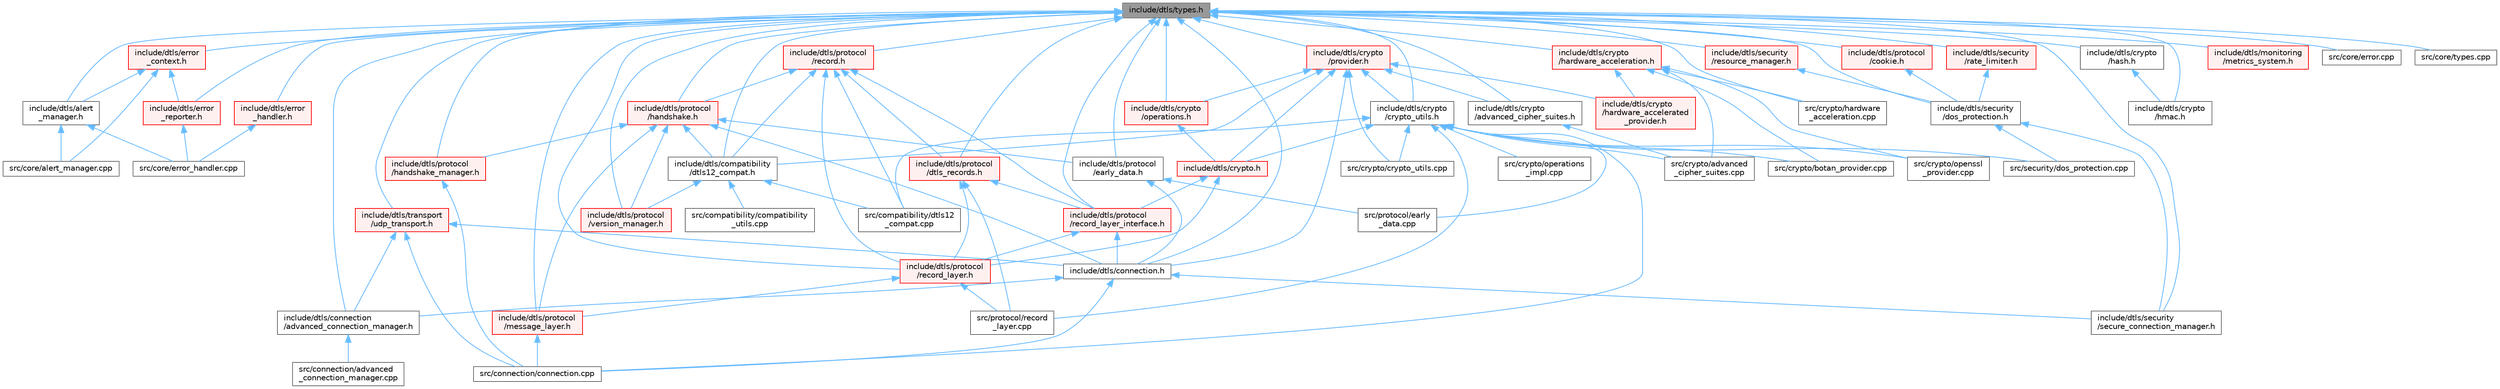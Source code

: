 digraph "include/dtls/types.h"
{
 // LATEX_PDF_SIZE
  bgcolor="transparent";
  edge [fontname=Helvetica,fontsize=10,labelfontname=Helvetica,labelfontsize=10];
  node [fontname=Helvetica,fontsize=10,shape=box,height=0.2,width=0.4];
  Node1 [id="Node000001",label="include/dtls/types.h",height=0.2,width=0.4,color="gray40", fillcolor="grey60", style="filled", fontcolor="black",tooltip="Core DTLS v1.3 Protocol Types and Constants."];
  Node1 -> Node2 [id="edge1_Node000001_Node000002",dir="back",color="steelblue1",style="solid",tooltip=" "];
  Node2 [id="Node000002",label="include/dtls/alert\l_manager.h",height=0.2,width=0.4,color="grey40", fillcolor="white", style="filled",URL="$alert__manager_8h.html",tooltip=" "];
  Node2 -> Node3 [id="edge2_Node000002_Node000003",dir="back",color="steelblue1",style="solid",tooltip=" "];
  Node3 [id="Node000003",label="src/core/alert_manager.cpp",height=0.2,width=0.4,color="grey40", fillcolor="white", style="filled",URL="$alert__manager_8cpp.html",tooltip=" "];
  Node2 -> Node4 [id="edge3_Node000002_Node000004",dir="back",color="steelblue1",style="solid",tooltip=" "];
  Node4 [id="Node000004",label="src/core/error_handler.cpp",height=0.2,width=0.4,color="grey40", fillcolor="white", style="filled",URL="$error__handler_8cpp.html",tooltip=" "];
  Node1 -> Node5 [id="edge4_Node000001_Node000005",dir="back",color="steelblue1",style="solid",tooltip=" "];
  Node5 [id="Node000005",label="include/dtls/compatibility\l/dtls12_compat.h",height=0.2,width=0.4,color="grey40", fillcolor="white", style="filled",URL="$dtls12__compat_8h.html",tooltip="DTLS 1.2 Backward Compatibility Layer."];
  Node5 -> Node6 [id="edge5_Node000005_Node000006",dir="back",color="steelblue1",style="solid",tooltip=" "];
  Node6 [id="Node000006",label="include/dtls/protocol\l/version_manager.h",height=0.2,width=0.4,color="red", fillcolor="#FFF0F0", style="filled",URL="$version__manager_8h.html",tooltip=" "];
  Node5 -> Node8 [id="edge6_Node000005_Node000008",dir="back",color="steelblue1",style="solid",tooltip=" "];
  Node8 [id="Node000008",label="src/compatibility/compatibility\l_utils.cpp",height=0.2,width=0.4,color="grey40", fillcolor="white", style="filled",URL="$compatibility__utils_8cpp.html",tooltip="Minimal compatibility utilities implementation."];
  Node5 -> Node9 [id="edge7_Node000005_Node000009",dir="back",color="steelblue1",style="solid",tooltip=" "];
  Node9 [id="Node000009",label="src/compatibility/dtls12\l_compat.cpp",height=0.2,width=0.4,color="grey40", fillcolor="white", style="filled",URL="$dtls12__compat_8cpp.html",tooltip="Implementation of DTLS 1.2 Backward Compatibility Layer."];
  Node1 -> Node10 [id="edge8_Node000001_Node000010",dir="back",color="steelblue1",style="solid",tooltip=" "];
  Node10 [id="Node000010",label="include/dtls/connection.h",height=0.2,width=0.4,color="grey40", fillcolor="white", style="filled",URL="$connection_8h.html",tooltip="DTLS v1.3 Connection Management API."];
  Node10 -> Node11 [id="edge9_Node000010_Node000011",dir="back",color="steelblue1",style="solid",tooltip=" "];
  Node11 [id="Node000011",label="include/dtls/connection\l/advanced_connection_manager.h",height=0.2,width=0.4,color="grey40", fillcolor="white", style="filled",URL="$advanced__connection__manager_8h.html",tooltip="Advanced connection pooling and management for DTLS v1.3."];
  Node11 -> Node12 [id="edge10_Node000011_Node000012",dir="back",color="steelblue1",style="solid",tooltip=" "];
  Node12 [id="Node000012",label="src/connection/advanced\l_connection_manager.cpp",height=0.2,width=0.4,color="grey40", fillcolor="white", style="filled",URL="$advanced__connection__manager_8cpp.html",tooltip="Implementation of advanced connection pooling and management."];
  Node10 -> Node13 [id="edge11_Node000010_Node000013",dir="back",color="steelblue1",style="solid",tooltip=" "];
  Node13 [id="Node000013",label="include/dtls/security\l/secure_connection_manager.h",height=0.2,width=0.4,color="grey40", fillcolor="white", style="filled",URL="$secure__connection__manager_8h.html",tooltip=" "];
  Node10 -> Node14 [id="edge12_Node000010_Node000014",dir="back",color="steelblue1",style="solid",tooltip=" "];
  Node14 [id="Node000014",label="src/connection/connection.cpp",height=0.2,width=0.4,color="grey40", fillcolor="white", style="filled",URL="$connection_8cpp.html",tooltip=" "];
  Node1 -> Node11 [id="edge13_Node000001_Node000011",dir="back",color="steelblue1",style="solid",tooltip=" "];
  Node1 -> Node15 [id="edge14_Node000001_Node000015",dir="back",color="steelblue1",style="solid",tooltip=" "];
  Node15 [id="Node000015",label="include/dtls/crypto\l/advanced_cipher_suites.h",height=0.2,width=0.4,color="grey40", fillcolor="white", style="filled",URL="$advanced__cipher__suites_8h.html",tooltip="Advanced cipher suite support for DTLS v1.3."];
  Node15 -> Node16 [id="edge15_Node000015_Node000016",dir="back",color="steelblue1",style="solid",tooltip=" "];
  Node16 [id="Node000016",label="src/crypto/advanced\l_cipher_suites.cpp",height=0.2,width=0.4,color="grey40", fillcolor="white", style="filled",URL="$advanced__cipher__suites_8cpp.html",tooltip="Implementation of advanced cipher suite support for DTLS v1.3."];
  Node1 -> Node17 [id="edge16_Node000001_Node000017",dir="back",color="steelblue1",style="solid",tooltip=" "];
  Node17 [id="Node000017",label="include/dtls/crypto\l/crypto_utils.h",height=0.2,width=0.4,color="grey40", fillcolor="white", style="filled",URL="$crypto__utils_8h.html",tooltip=" "];
  Node17 -> Node18 [id="edge17_Node000017_Node000018",dir="back",color="steelblue1",style="solid",tooltip=" "];
  Node18 [id="Node000018",label="include/dtls/crypto.h",height=0.2,width=0.4,color="red", fillcolor="#FFF0F0", style="filled",URL="$crypto_8h.html",tooltip=" "];
  Node18 -> Node19 [id="edge18_Node000018_Node000019",dir="back",color="steelblue1",style="solid",tooltip=" "];
  Node19 [id="Node000019",label="include/dtls/protocol\l/record_layer.h",height=0.2,width=0.4,color="red", fillcolor="#FFF0F0", style="filled",URL="$record__layer_8h.html",tooltip=" "];
  Node19 -> Node20 [id="edge19_Node000019_Node000020",dir="back",color="steelblue1",style="solid",tooltip=" "];
  Node20 [id="Node000020",label="include/dtls/protocol\l/message_layer.h",height=0.2,width=0.4,color="red", fillcolor="#FFF0F0", style="filled",URL="$message__layer_8h.html",tooltip=" "];
  Node20 -> Node14 [id="edge20_Node000020_Node000014",dir="back",color="steelblue1",style="solid",tooltip=" "];
  Node19 -> Node24 [id="edge21_Node000019_Node000024",dir="back",color="steelblue1",style="solid",tooltip=" "];
  Node24 [id="Node000024",label="src/protocol/record\l_layer.cpp",height=0.2,width=0.4,color="grey40", fillcolor="white", style="filled",URL="$record__layer_8cpp.html",tooltip=" "];
  Node18 -> Node25 [id="edge22_Node000018_Node000025",dir="back",color="steelblue1",style="solid",tooltip=" "];
  Node25 [id="Node000025",label="include/dtls/protocol\l/record_layer_interface.h",height=0.2,width=0.4,color="red", fillcolor="#FFF0F0", style="filled",URL="$record__layer__interface_8h.html",tooltip=" "];
  Node25 -> Node10 [id="edge23_Node000025_Node000010",dir="back",color="steelblue1",style="solid",tooltip=" "];
  Node25 -> Node19 [id="edge24_Node000025_Node000019",dir="back",color="steelblue1",style="solid",tooltip=" "];
  Node17 -> Node9 [id="edge25_Node000017_Node000009",dir="back",color="steelblue1",style="solid",tooltip=" "];
  Node17 -> Node14 [id="edge26_Node000017_Node000014",dir="back",color="steelblue1",style="solid",tooltip=" "];
  Node17 -> Node16 [id="edge27_Node000017_Node000016",dir="back",color="steelblue1",style="solid",tooltip=" "];
  Node17 -> Node31 [id="edge28_Node000017_Node000031",dir="back",color="steelblue1",style="solid",tooltip=" "];
  Node31 [id="Node000031",label="src/crypto/botan_provider.cpp",height=0.2,width=0.4,color="grey40", fillcolor="white", style="filled",URL="$botan__provider_8cpp.html",tooltip=" "];
  Node17 -> Node32 [id="edge29_Node000017_Node000032",dir="back",color="steelblue1",style="solid",tooltip=" "];
  Node32 [id="Node000032",label="src/crypto/crypto_utils.cpp",height=0.2,width=0.4,color="grey40", fillcolor="white", style="filled",URL="$crypto__utils_8cpp.html",tooltip=" "];
  Node17 -> Node33 [id="edge30_Node000017_Node000033",dir="back",color="steelblue1",style="solid",tooltip=" "];
  Node33 [id="Node000033",label="src/crypto/openssl\l_provider.cpp",height=0.2,width=0.4,color="grey40", fillcolor="white", style="filled",URL="$openssl__provider_8cpp.html",tooltip=" "];
  Node17 -> Node34 [id="edge31_Node000017_Node000034",dir="back",color="steelblue1",style="solid",tooltip=" "];
  Node34 [id="Node000034",label="src/crypto/operations\l_impl.cpp",height=0.2,width=0.4,color="grey40", fillcolor="white", style="filled",URL="$operations__impl_8cpp.html",tooltip=" "];
  Node17 -> Node35 [id="edge32_Node000017_Node000035",dir="back",color="steelblue1",style="solid",tooltip=" "];
  Node35 [id="Node000035",label="src/protocol/early\l_data.cpp",height=0.2,width=0.4,color="grey40", fillcolor="white", style="filled",URL="$early__data_8cpp.html",tooltip=" "];
  Node17 -> Node24 [id="edge33_Node000017_Node000024",dir="back",color="steelblue1",style="solid",tooltip=" "];
  Node17 -> Node36 [id="edge34_Node000017_Node000036",dir="back",color="steelblue1",style="solid",tooltip=" "];
  Node36 [id="Node000036",label="src/security/dos_protection.cpp",height=0.2,width=0.4,color="grey40", fillcolor="white", style="filled",URL="$security_2dos__protection_8cpp.html",tooltip=" "];
  Node1 -> Node37 [id="edge35_Node000001_Node000037",dir="back",color="steelblue1",style="solid",tooltip=" "];
  Node37 [id="Node000037",label="include/dtls/crypto\l/hardware_acceleration.h",height=0.2,width=0.4,color="red", fillcolor="#FFF0F0", style="filled",URL="$hardware__acceleration_8h.html",tooltip=" "];
  Node37 -> Node38 [id="edge36_Node000037_Node000038",dir="back",color="steelblue1",style="solid",tooltip=" "];
  Node38 [id="Node000038",label="include/dtls/crypto\l/hardware_accelerated\l_provider.h",height=0.2,width=0.4,color="red", fillcolor="#FFF0F0", style="filled",URL="$hardware__accelerated__provider_8h.html",tooltip=" "];
  Node37 -> Node16 [id="edge37_Node000037_Node000016",dir="back",color="steelblue1",style="solid",tooltip=" "];
  Node37 -> Node31 [id="edge38_Node000037_Node000031",dir="back",color="steelblue1",style="solid",tooltip=" "];
  Node37 -> Node42 [id="edge39_Node000037_Node000042",dir="back",color="steelblue1",style="solid",tooltip=" "];
  Node42 [id="Node000042",label="src/crypto/hardware\l_acceleration.cpp",height=0.2,width=0.4,color="grey40", fillcolor="white", style="filled",URL="$hardware__acceleration_8cpp.html",tooltip="Hardware acceleration detection and management implementation."];
  Node37 -> Node33 [id="edge40_Node000037_Node000033",dir="back",color="steelblue1",style="solid",tooltip=" "];
  Node1 -> Node43 [id="edge41_Node000001_Node000043",dir="back",color="steelblue1",style="solid",tooltip=" "];
  Node43 [id="Node000043",label="include/dtls/crypto\l/hash.h",height=0.2,width=0.4,color="grey40", fillcolor="white", style="filled",URL="$hash_8h.html",tooltip=" "];
  Node43 -> Node44 [id="edge42_Node000043_Node000044",dir="back",color="steelblue1",style="solid",tooltip=" "];
  Node44 [id="Node000044",label="include/dtls/crypto\l/hmac.h",height=0.2,width=0.4,color="grey40", fillcolor="white", style="filled",URL="$hmac_8h.html",tooltip=" "];
  Node1 -> Node44 [id="edge43_Node000001_Node000044",dir="back",color="steelblue1",style="solid",tooltip=" "];
  Node1 -> Node45 [id="edge44_Node000001_Node000045",dir="back",color="steelblue1",style="solid",tooltip=" "];
  Node45 [id="Node000045",label="include/dtls/crypto\l/operations.h",height=0.2,width=0.4,color="red", fillcolor="#FFF0F0", style="filled",URL="$operations_8h.html",tooltip=" "];
  Node45 -> Node18 [id="edge45_Node000045_Node000018",dir="back",color="steelblue1",style="solid",tooltip=" "];
  Node1 -> Node47 [id="edge46_Node000001_Node000047",dir="back",color="steelblue1",style="solid",tooltip=" "];
  Node47 [id="Node000047",label="include/dtls/crypto\l/provider.h",height=0.2,width=0.4,color="red", fillcolor="#FFF0F0", style="filled",URL="$provider_8h.html",tooltip="DTLS v1.3 Cryptographic Provider Interface."];
  Node47 -> Node5 [id="edge47_Node000047_Node000005",dir="back",color="steelblue1",style="solid",tooltip=" "];
  Node47 -> Node10 [id="edge48_Node000047_Node000010",dir="back",color="steelblue1",style="solid",tooltip=" "];
  Node47 -> Node18 [id="edge49_Node000047_Node000018",dir="back",color="steelblue1",style="solid",tooltip=" "];
  Node47 -> Node15 [id="edge50_Node000047_Node000015",dir="back",color="steelblue1",style="solid",tooltip=" "];
  Node47 -> Node17 [id="edge51_Node000047_Node000017",dir="back",color="steelblue1",style="solid",tooltip=" "];
  Node47 -> Node38 [id="edge52_Node000047_Node000038",dir="back",color="steelblue1",style="solid",tooltip=" "];
  Node47 -> Node45 [id="edge53_Node000047_Node000045",dir="back",color="steelblue1",style="solid",tooltip=" "];
  Node47 -> Node32 [id="edge54_Node000047_Node000032",dir="back",color="steelblue1",style="solid",tooltip=" "];
  Node1 -> Node55 [id="edge55_Node000001_Node000055",dir="back",color="steelblue1",style="solid",tooltip=" "];
  Node55 [id="Node000055",label="include/dtls/error\l_context.h",height=0.2,width=0.4,color="red", fillcolor="#FFF0F0", style="filled",URL="$error__context_8h.html",tooltip=" "];
  Node55 -> Node2 [id="edge56_Node000055_Node000002",dir="back",color="steelblue1",style="solid",tooltip=" "];
  Node55 -> Node56 [id="edge57_Node000055_Node000056",dir="back",color="steelblue1",style="solid",tooltip=" "];
  Node56 [id="Node000056",label="include/dtls/error\l_reporter.h",height=0.2,width=0.4,color="red", fillcolor="#FFF0F0", style="filled",URL="$error__reporter_8h.html",tooltip=" "];
  Node56 -> Node4 [id="edge58_Node000056_Node000004",dir="back",color="steelblue1",style="solid",tooltip=" "];
  Node55 -> Node3 [id="edge59_Node000055_Node000003",dir="back",color="steelblue1",style="solid",tooltip=" "];
  Node1 -> Node59 [id="edge60_Node000001_Node000059",dir="back",color="steelblue1",style="solid",tooltip=" "];
  Node59 [id="Node000059",label="include/dtls/error\l_handler.h",height=0.2,width=0.4,color="red", fillcolor="#FFF0F0", style="filled",URL="$error__handler_8h.html",tooltip=" "];
  Node59 -> Node4 [id="edge61_Node000059_Node000004",dir="back",color="steelblue1",style="solid",tooltip=" "];
  Node1 -> Node56 [id="edge62_Node000001_Node000056",dir="back",color="steelblue1",style="solid",tooltip=" "];
  Node1 -> Node60 [id="edge63_Node000001_Node000060",dir="back",color="steelblue1",style="solid",tooltip=" "];
  Node60 [id="Node000060",label="include/dtls/monitoring\l/metrics_system.h",height=0.2,width=0.4,color="red", fillcolor="#FFF0F0", style="filled",URL="$metrics__system_8h.html",tooltip="Comprehensive metrics and monitoring system for DTLS v1.3."];
  Node1 -> Node62 [id="edge64_Node000001_Node000062",dir="back",color="steelblue1",style="solid",tooltip=" "];
  Node62 [id="Node000062",label="include/dtls/protocol\l/cookie.h",height=0.2,width=0.4,color="red", fillcolor="#FFF0F0", style="filled",URL="$cookie_8h.html",tooltip=" "];
  Node62 -> Node63 [id="edge65_Node000062_Node000063",dir="back",color="steelblue1",style="solid",tooltip=" "];
  Node63 [id="Node000063",label="include/dtls/security\l/dos_protection.h",height=0.2,width=0.4,color="grey40", fillcolor="white", style="filled",URL="$security_2dos__protection_8h.html",tooltip=" "];
  Node63 -> Node13 [id="edge66_Node000063_Node000013",dir="back",color="steelblue1",style="solid",tooltip=" "];
  Node63 -> Node36 [id="edge67_Node000063_Node000036",dir="back",color="steelblue1",style="solid",tooltip=" "];
  Node1 -> Node65 [id="edge68_Node000001_Node000065",dir="back",color="steelblue1",style="solid",tooltip=" "];
  Node65 [id="Node000065",label="include/dtls/protocol\l/dtls_records.h",height=0.2,width=0.4,color="red", fillcolor="#FFF0F0", style="filled",URL="$dtls__records_8h.html",tooltip=" "];
  Node65 -> Node19 [id="edge69_Node000065_Node000019",dir="back",color="steelblue1",style="solid",tooltip=" "];
  Node65 -> Node25 [id="edge70_Node000065_Node000025",dir="back",color="steelblue1",style="solid",tooltip=" "];
  Node65 -> Node24 [id="edge71_Node000065_Node000024",dir="back",color="steelblue1",style="solid",tooltip=" "];
  Node1 -> Node67 [id="edge72_Node000001_Node000067",dir="back",color="steelblue1",style="solid",tooltip=" "];
  Node67 [id="Node000067",label="include/dtls/protocol\l/early_data.h",height=0.2,width=0.4,color="grey40", fillcolor="white", style="filled",URL="$early__data_8h.html",tooltip=" "];
  Node67 -> Node10 [id="edge73_Node000067_Node000010",dir="back",color="steelblue1",style="solid",tooltip=" "];
  Node67 -> Node35 [id="edge74_Node000067_Node000035",dir="back",color="steelblue1",style="solid",tooltip=" "];
  Node1 -> Node68 [id="edge75_Node000001_Node000068",dir="back",color="steelblue1",style="solid",tooltip=" "];
  Node68 [id="Node000068",label="include/dtls/protocol\l/handshake.h",height=0.2,width=0.4,color="red", fillcolor="#FFF0F0", style="filled",URL="$handshake_8h.html",tooltip=" "];
  Node68 -> Node5 [id="edge76_Node000068_Node000005",dir="back",color="steelblue1",style="solid",tooltip=" "];
  Node68 -> Node10 [id="edge77_Node000068_Node000010",dir="back",color="steelblue1",style="solid",tooltip=" "];
  Node68 -> Node67 [id="edge78_Node000068_Node000067",dir="back",color="steelblue1",style="solid",tooltip=" "];
  Node68 -> Node74 [id="edge79_Node000068_Node000074",dir="back",color="steelblue1",style="solid",tooltip=" "];
  Node74 [id="Node000074",label="include/dtls/protocol\l/handshake_manager.h",height=0.2,width=0.4,color="red", fillcolor="#FFF0F0", style="filled",URL="$handshake__manager_8h.html",tooltip=" "];
  Node74 -> Node14 [id="edge80_Node000074_Node000014",dir="back",color="steelblue1",style="solid",tooltip=" "];
  Node68 -> Node20 [id="edge81_Node000068_Node000020",dir="back",color="steelblue1",style="solid",tooltip=" "];
  Node68 -> Node6 [id="edge82_Node000068_Node000006",dir="back",color="steelblue1",style="solid",tooltip=" "];
  Node1 -> Node74 [id="edge83_Node000001_Node000074",dir="back",color="steelblue1",style="solid",tooltip=" "];
  Node1 -> Node20 [id="edge84_Node000001_Node000020",dir="back",color="steelblue1",style="solid",tooltip=" "];
  Node1 -> Node77 [id="edge85_Node000001_Node000077",dir="back",color="steelblue1",style="solid",tooltip=" "];
  Node77 [id="Node000077",label="include/dtls/protocol\l/record.h",height=0.2,width=0.4,color="red", fillcolor="#FFF0F0", style="filled",URL="$record_8h.html",tooltip=" "];
  Node77 -> Node5 [id="edge86_Node000077_Node000005",dir="back",color="steelblue1",style="solid",tooltip=" "];
  Node77 -> Node65 [id="edge87_Node000077_Node000065",dir="back",color="steelblue1",style="solid",tooltip=" "];
  Node77 -> Node68 [id="edge88_Node000077_Node000068",dir="back",color="steelblue1",style="solid",tooltip=" "];
  Node77 -> Node19 [id="edge89_Node000077_Node000019",dir="back",color="steelblue1",style="solid",tooltip=" "];
  Node77 -> Node25 [id="edge90_Node000077_Node000025",dir="back",color="steelblue1",style="solid",tooltip=" "];
  Node77 -> Node9 [id="edge91_Node000077_Node000009",dir="back",color="steelblue1",style="solid",tooltip=" "];
  Node1 -> Node19 [id="edge92_Node000001_Node000019",dir="back",color="steelblue1",style="solid",tooltip=" "];
  Node1 -> Node25 [id="edge93_Node000001_Node000025",dir="back",color="steelblue1",style="solid",tooltip=" "];
  Node1 -> Node6 [id="edge94_Node000001_Node000006",dir="back",color="steelblue1",style="solid",tooltip=" "];
  Node1 -> Node63 [id="edge95_Node000001_Node000063",dir="back",color="steelblue1",style="solid",tooltip=" "];
  Node1 -> Node79 [id="edge96_Node000001_Node000079",dir="back",color="steelblue1",style="solid",tooltip=" "];
  Node79 [id="Node000079",label="include/dtls/security\l/rate_limiter.h",height=0.2,width=0.4,color="red", fillcolor="#FFF0F0", style="filled",URL="$rate__limiter_8h.html",tooltip=" "];
  Node79 -> Node63 [id="edge97_Node000079_Node000063",dir="back",color="steelblue1",style="solid",tooltip=" "];
  Node1 -> Node81 [id="edge98_Node000001_Node000081",dir="back",color="steelblue1",style="solid",tooltip=" "];
  Node81 [id="Node000081",label="include/dtls/security\l/resource_manager.h",height=0.2,width=0.4,color="red", fillcolor="#FFF0F0", style="filled",URL="$resource__manager_8h.html",tooltip=" "];
  Node81 -> Node63 [id="edge99_Node000081_Node000063",dir="back",color="steelblue1",style="solid",tooltip=" "];
  Node1 -> Node13 [id="edge100_Node000001_Node000013",dir="back",color="steelblue1",style="solid",tooltip=" "];
  Node1 -> Node83 [id="edge101_Node000001_Node000083",dir="back",color="steelblue1",style="solid",tooltip=" "];
  Node83 [id="Node000083",label="include/dtls/transport\l/udp_transport.h",height=0.2,width=0.4,color="red", fillcolor="#FFF0F0", style="filled",URL="$udp__transport_8h.html",tooltip=" "];
  Node83 -> Node10 [id="edge102_Node000083_Node000010",dir="back",color="steelblue1",style="solid",tooltip=" "];
  Node83 -> Node11 [id="edge103_Node000083_Node000011",dir="back",color="steelblue1",style="solid",tooltip=" "];
  Node83 -> Node14 [id="edge104_Node000083_Node000014",dir="back",color="steelblue1",style="solid",tooltip=" "];
  Node1 -> Node85 [id="edge105_Node000001_Node000085",dir="back",color="steelblue1",style="solid",tooltip=" "];
  Node85 [id="Node000085",label="src/core/error.cpp",height=0.2,width=0.4,color="grey40", fillcolor="white", style="filled",URL="$error_8cpp.html",tooltip=" "];
  Node1 -> Node86 [id="edge106_Node000001_Node000086",dir="back",color="steelblue1",style="solid",tooltip=" "];
  Node86 [id="Node000086",label="src/core/types.cpp",height=0.2,width=0.4,color="grey40", fillcolor="white", style="filled",URL="$types_8cpp.html",tooltip=" "];
  Node1 -> Node42 [id="edge107_Node000001_Node000042",dir="back",color="steelblue1",style="solid",tooltip=" "];
}
